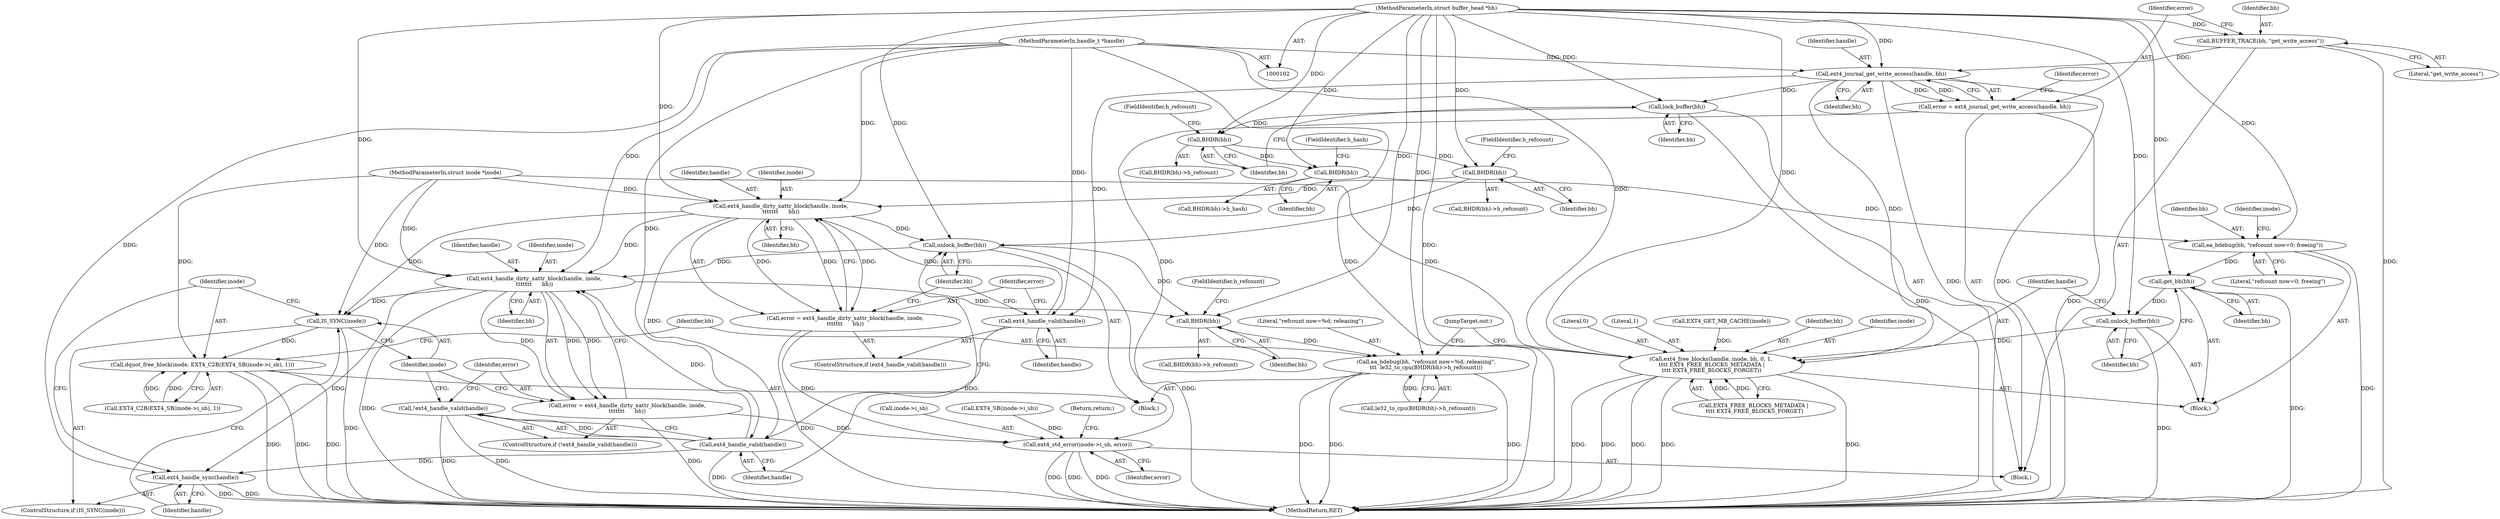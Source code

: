 digraph "0_linux_82939d7999dfc1f1998c4b1c12e2f19edbdff272_9@API" {
"1000116" [label="(Call,ext4_journal_get_write_access(handle, bh))"];
"1000103" [label="(MethodParameterIn,handle_t *handle)"];
"1000111" [label="(Call,BUFFER_TRACE(bh, \"get_write_access\"))"];
"1000105" [label="(MethodParameterIn,struct buffer_head *bh)"];
"1000114" [label="(Call,error = ext4_journal_get_write_access(handle, bh))"];
"1000217" [label="(Call,ext4_std_error(inode->i_sb, error))"];
"1000122" [label="(Call,lock_buffer(bh))"];
"1000127" [label="(Call,BHDR(bh))"];
"1000138" [label="(Call,BHDR(bh))"];
"1000141" [label="(Call,ea_bdebug(bh, \"refcount now=0; freeing\"))"];
"1000151" [label="(Call,get_bh(bh))"];
"1000153" [label="(Call,unlock_buffer(bh))"];
"1000155" [label="(Call,ext4_free_blocks(handle, inode, bh, 0, 1,\n \t\t\t\t EXT4_FREE_BLOCKS_METADATA |\n \t\t\t\t EXT4_FREE_BLOCKS_FORGET))"];
"1000169" [label="(Call,BHDR(bh))"];
"1000179" [label="(Call,ext4_handle_dirty_xattr_block(handle, inode,\n\t\t\t\t\t\t\t      bh))"];
"1000177" [label="(Call,error = ext4_handle_dirty_xattr_block(handle, inode,\n\t\t\t\t\t\t\t      bh))"];
"1000183" [label="(Call,unlock_buffer(bh))"];
"1000191" [label="(Call,ext4_handle_dirty_xattr_block(handle, inode,\n\t\t\t\t\t\t\t      bh))"];
"1000189" [label="(Call,error = ext4_handle_dirty_xattr_block(handle, inode,\n\t\t\t\t\t\t\t      bh))"];
"1000196" [label="(Call,IS_SYNC(inode))"];
"1000200" [label="(Call,dquot_free_block(inode, EXT4_C2B(EXT4_SB(inode->i_sb), 1)))"];
"1000198" [label="(Call,ext4_handle_sync(handle))"];
"1000213" [label="(Call,BHDR(bh))"];
"1000208" [label="(Call,ea_bdebug(bh, \"refcount now=%d; releasing\",\n\t\t\t  le32_to_cpu(BHDR(bh)->h_refcount)))"];
"1000187" [label="(Call,ext4_handle_valid(handle))"];
"1000186" [label="(Call,!ext4_handle_valid(handle))"];
"1000175" [label="(Call,ext4_handle_valid(handle))"];
"1000180" [label="(Identifier,handle)"];
"1000200" [label="(Call,dquot_free_block(inode, EXT4_C2B(EXT4_SB(inode->i_sb), 1)))"];
"1000171" [label="(FieldIdentifier,h_refcount)"];
"1000177" [label="(Call,error = ext4_handle_dirty_xattr_block(handle, inode,\n\t\t\t\t\t\t\t      bh))"];
"1000191" [label="(Call,ext4_handle_dirty_xattr_block(handle, inode,\n\t\t\t\t\t\t\t      bh))"];
"1000161" [label="(Call,EXT4_FREE_BLOCKS_METADATA |\n \t\t\t\t EXT4_FREE_BLOCKS_FORGET)"];
"1000103" [label="(MethodParameterIn,handle_t *handle)"];
"1000215" [label="(FieldIdentifier,h_refcount)"];
"1000168" [label="(Call,BHDR(bh)->h_refcount)"];
"1000117" [label="(Identifier,handle)"];
"1000157" [label="(Identifier,inode)"];
"1000140" [label="(FieldIdentifier,h_hash)"];
"1000137" [label="(Call,BHDR(bh)->h_hash)"];
"1000212" [label="(Call,BHDR(bh)->h_refcount)"];
"1000114" [label="(Call,error = ext4_journal_get_write_access(handle, bh))"];
"1000195" [label="(ControlStructure,if (IS_SYNC(inode)))"];
"1000156" [label="(Identifier,handle)"];
"1000216" [label="(JumpTarget,out:)"];
"1000222" [label="(Return,return;)"];
"1000213" [label="(Call,BHDR(bh))"];
"1000113" [label="(Literal,\"get_write_access\")"];
"1000104" [label="(MethodParameterIn,struct inode *inode)"];
"1000116" [label="(Call,ext4_journal_get_write_access(handle, bh))"];
"1000185" [label="(ControlStructure,if (!ext4_handle_valid(handle)))"];
"1000181" [label="(Identifier,inode)"];
"1000154" [label="(Identifier,bh)"];
"1000170" [label="(Identifier,bh)"];
"1000201" [label="(Identifier,inode)"];
"1000129" [label="(FieldIdentifier,h_refcount)"];
"1000187" [label="(Call,ext4_handle_valid(handle))"];
"1000127" [label="(Call,BHDR(bh))"];
"1000123" [label="(Identifier,bh)"];
"1000192" [label="(Identifier,handle)"];
"1000146" [label="(Identifier,inode)"];
"1000106" [label="(Block,)"];
"1000128" [label="(Identifier,bh)"];
"1000139" [label="(Identifier,bh)"];
"1000190" [label="(Identifier,error)"];
"1000202" [label="(Call,EXT4_C2B(EXT4_SB(inode->i_sb), 1))"];
"1000209" [label="(Identifier,bh)"];
"1000218" [label="(Call,inode->i_sb)"];
"1000122" [label="(Call,lock_buffer(bh))"];
"1000210" [label="(Literal,\"refcount now=%d; releasing\")"];
"1000182" [label="(Identifier,bh)"];
"1000112" [label="(Identifier,bh)"];
"1000184" [label="(Identifier,bh)"];
"1000183" [label="(Call,unlock_buffer(bh))"];
"1000223" [label="(MethodReturn,RET)"];
"1000211" [label="(Call,le32_to_cpu(BHDR(bh)->h_refcount))"];
"1000105" [label="(MethodParameterIn,struct buffer_head *bh)"];
"1000126" [label="(Call,BHDR(bh)->h_refcount)"];
"1000153" [label="(Call,unlock_buffer(bh))"];
"1000159" [label="(Literal,0)"];
"1000198" [label="(Call,ext4_handle_sync(handle))"];
"1000214" [label="(Identifier,bh)"];
"1000138" [label="(Call,BHDR(bh))"];
"1000169" [label="(Call,BHDR(bh))"];
"1000120" [label="(Identifier,error)"];
"1000178" [label="(Identifier,error)"];
"1000186" [label="(Call,!ext4_handle_valid(handle))"];
"1000111" [label="(Call,BUFFER_TRACE(bh, \"get_write_access\"))"];
"1000151" [label="(Call,get_bh(bh))"];
"1000160" [label="(Literal,1)"];
"1000197" [label="(Identifier,inode)"];
"1000199" [label="(Identifier,handle)"];
"1000115" [label="(Identifier,error)"];
"1000141" [label="(Call,ea_bdebug(bh, \"refcount now=0; freeing\"))"];
"1000165" [label="(Block,)"];
"1000194" [label="(Identifier,bh)"];
"1000145" [label="(Call,EXT4_GET_MB_CACHE(inode))"];
"1000176" [label="(Identifier,handle)"];
"1000179" [label="(Call,ext4_handle_dirty_xattr_block(handle, inode,\n\t\t\t\t\t\t\t      bh))"];
"1000143" [label="(Literal,\"refcount now=0; freeing\")"];
"1000158" [label="(Identifier,bh)"];
"1000189" [label="(Call,error = ext4_handle_dirty_xattr_block(handle, inode,\n\t\t\t\t\t\t\t      bh))"];
"1000174" [label="(ControlStructure,if (ext4_handle_valid(handle)))"];
"1000155" [label="(Call,ext4_free_blocks(handle, inode, bh, 0, 1,\n \t\t\t\t EXT4_FREE_BLOCKS_METADATA |\n \t\t\t\t EXT4_FREE_BLOCKS_FORGET))"];
"1000221" [label="(Identifier,error)"];
"1000196" [label="(Call,IS_SYNC(inode))"];
"1000217" [label="(Call,ext4_std_error(inode->i_sb, error))"];
"1000175" [label="(Call,ext4_handle_valid(handle))"];
"1000188" [label="(Identifier,handle)"];
"1000142" [label="(Identifier,bh)"];
"1000193" [label="(Identifier,inode)"];
"1000208" [label="(Call,ea_bdebug(bh, \"refcount now=%d; releasing\",\n\t\t\t  le32_to_cpu(BHDR(bh)->h_refcount)))"];
"1000203" [label="(Call,EXT4_SB(inode->i_sb))"];
"1000118" [label="(Identifier,bh)"];
"1000152" [label="(Identifier,bh)"];
"1000132" [label="(Block,)"];
"1000116" -> "1000114"  [label="AST: "];
"1000116" -> "1000118"  [label="CFG: "];
"1000117" -> "1000116"  [label="AST: "];
"1000118" -> "1000116"  [label="AST: "];
"1000114" -> "1000116"  [label="CFG: "];
"1000116" -> "1000223"  [label="DDG: "];
"1000116" -> "1000223"  [label="DDG: "];
"1000116" -> "1000114"  [label="DDG: "];
"1000116" -> "1000114"  [label="DDG: "];
"1000103" -> "1000116"  [label="DDG: "];
"1000111" -> "1000116"  [label="DDG: "];
"1000105" -> "1000116"  [label="DDG: "];
"1000116" -> "1000122"  [label="DDG: "];
"1000116" -> "1000155"  [label="DDG: "];
"1000116" -> "1000175"  [label="DDG: "];
"1000103" -> "1000102"  [label="AST: "];
"1000103" -> "1000223"  [label="DDG: "];
"1000103" -> "1000155"  [label="DDG: "];
"1000103" -> "1000175"  [label="DDG: "];
"1000103" -> "1000179"  [label="DDG: "];
"1000103" -> "1000187"  [label="DDG: "];
"1000103" -> "1000191"  [label="DDG: "];
"1000103" -> "1000198"  [label="DDG: "];
"1000111" -> "1000106"  [label="AST: "];
"1000111" -> "1000113"  [label="CFG: "];
"1000112" -> "1000111"  [label="AST: "];
"1000113" -> "1000111"  [label="AST: "];
"1000115" -> "1000111"  [label="CFG: "];
"1000111" -> "1000223"  [label="DDG: "];
"1000105" -> "1000111"  [label="DDG: "];
"1000105" -> "1000102"  [label="AST: "];
"1000105" -> "1000223"  [label="DDG: "];
"1000105" -> "1000122"  [label="DDG: "];
"1000105" -> "1000127"  [label="DDG: "];
"1000105" -> "1000138"  [label="DDG: "];
"1000105" -> "1000141"  [label="DDG: "];
"1000105" -> "1000151"  [label="DDG: "];
"1000105" -> "1000153"  [label="DDG: "];
"1000105" -> "1000155"  [label="DDG: "];
"1000105" -> "1000169"  [label="DDG: "];
"1000105" -> "1000179"  [label="DDG: "];
"1000105" -> "1000183"  [label="DDG: "];
"1000105" -> "1000191"  [label="DDG: "];
"1000105" -> "1000208"  [label="DDG: "];
"1000105" -> "1000213"  [label="DDG: "];
"1000114" -> "1000106"  [label="AST: "];
"1000115" -> "1000114"  [label="AST: "];
"1000120" -> "1000114"  [label="CFG: "];
"1000114" -> "1000223"  [label="DDG: "];
"1000114" -> "1000217"  [label="DDG: "];
"1000217" -> "1000106"  [label="AST: "];
"1000217" -> "1000221"  [label="CFG: "];
"1000218" -> "1000217"  [label="AST: "];
"1000221" -> "1000217"  [label="AST: "];
"1000222" -> "1000217"  [label="CFG: "];
"1000217" -> "1000223"  [label="DDG: "];
"1000217" -> "1000223"  [label="DDG: "];
"1000217" -> "1000223"  [label="DDG: "];
"1000203" -> "1000217"  [label="DDG: "];
"1000177" -> "1000217"  [label="DDG: "];
"1000189" -> "1000217"  [label="DDG: "];
"1000122" -> "1000106"  [label="AST: "];
"1000122" -> "1000123"  [label="CFG: "];
"1000123" -> "1000122"  [label="AST: "];
"1000128" -> "1000122"  [label="CFG: "];
"1000122" -> "1000223"  [label="DDG: "];
"1000122" -> "1000127"  [label="DDG: "];
"1000127" -> "1000126"  [label="AST: "];
"1000127" -> "1000128"  [label="CFG: "];
"1000128" -> "1000127"  [label="AST: "];
"1000129" -> "1000127"  [label="CFG: "];
"1000127" -> "1000138"  [label="DDG: "];
"1000127" -> "1000169"  [label="DDG: "];
"1000138" -> "1000137"  [label="AST: "];
"1000138" -> "1000139"  [label="CFG: "];
"1000139" -> "1000138"  [label="AST: "];
"1000140" -> "1000138"  [label="CFG: "];
"1000138" -> "1000141"  [label="DDG: "];
"1000141" -> "1000132"  [label="AST: "];
"1000141" -> "1000143"  [label="CFG: "];
"1000142" -> "1000141"  [label="AST: "];
"1000143" -> "1000141"  [label="AST: "];
"1000146" -> "1000141"  [label="CFG: "];
"1000141" -> "1000223"  [label="DDG: "];
"1000141" -> "1000151"  [label="DDG: "];
"1000151" -> "1000132"  [label="AST: "];
"1000151" -> "1000152"  [label="CFG: "];
"1000152" -> "1000151"  [label="AST: "];
"1000154" -> "1000151"  [label="CFG: "];
"1000151" -> "1000223"  [label="DDG: "];
"1000151" -> "1000153"  [label="DDG: "];
"1000153" -> "1000132"  [label="AST: "];
"1000153" -> "1000154"  [label="CFG: "];
"1000154" -> "1000153"  [label="AST: "];
"1000156" -> "1000153"  [label="CFG: "];
"1000153" -> "1000223"  [label="DDG: "];
"1000153" -> "1000155"  [label="DDG: "];
"1000155" -> "1000132"  [label="AST: "];
"1000155" -> "1000161"  [label="CFG: "];
"1000156" -> "1000155"  [label="AST: "];
"1000157" -> "1000155"  [label="AST: "];
"1000158" -> "1000155"  [label="AST: "];
"1000159" -> "1000155"  [label="AST: "];
"1000160" -> "1000155"  [label="AST: "];
"1000161" -> "1000155"  [label="AST: "];
"1000216" -> "1000155"  [label="CFG: "];
"1000155" -> "1000223"  [label="DDG: "];
"1000155" -> "1000223"  [label="DDG: "];
"1000155" -> "1000223"  [label="DDG: "];
"1000155" -> "1000223"  [label="DDG: "];
"1000155" -> "1000223"  [label="DDG: "];
"1000145" -> "1000155"  [label="DDG: "];
"1000104" -> "1000155"  [label="DDG: "];
"1000161" -> "1000155"  [label="DDG: "];
"1000161" -> "1000155"  [label="DDG: "];
"1000169" -> "1000168"  [label="AST: "];
"1000169" -> "1000170"  [label="CFG: "];
"1000170" -> "1000169"  [label="AST: "];
"1000171" -> "1000169"  [label="CFG: "];
"1000169" -> "1000179"  [label="DDG: "];
"1000169" -> "1000183"  [label="DDG: "];
"1000179" -> "1000177"  [label="AST: "];
"1000179" -> "1000182"  [label="CFG: "];
"1000180" -> "1000179"  [label="AST: "];
"1000181" -> "1000179"  [label="AST: "];
"1000182" -> "1000179"  [label="AST: "];
"1000177" -> "1000179"  [label="CFG: "];
"1000179" -> "1000177"  [label="DDG: "];
"1000179" -> "1000177"  [label="DDG: "];
"1000179" -> "1000177"  [label="DDG: "];
"1000175" -> "1000179"  [label="DDG: "];
"1000104" -> "1000179"  [label="DDG: "];
"1000179" -> "1000183"  [label="DDG: "];
"1000179" -> "1000187"  [label="DDG: "];
"1000179" -> "1000191"  [label="DDG: "];
"1000179" -> "1000196"  [label="DDG: "];
"1000177" -> "1000174"  [label="AST: "];
"1000178" -> "1000177"  [label="AST: "];
"1000184" -> "1000177"  [label="CFG: "];
"1000177" -> "1000223"  [label="DDG: "];
"1000183" -> "1000165"  [label="AST: "];
"1000183" -> "1000184"  [label="CFG: "];
"1000184" -> "1000183"  [label="AST: "];
"1000188" -> "1000183"  [label="CFG: "];
"1000183" -> "1000223"  [label="DDG: "];
"1000183" -> "1000191"  [label="DDG: "];
"1000183" -> "1000213"  [label="DDG: "];
"1000191" -> "1000189"  [label="AST: "];
"1000191" -> "1000194"  [label="CFG: "];
"1000192" -> "1000191"  [label="AST: "];
"1000193" -> "1000191"  [label="AST: "];
"1000194" -> "1000191"  [label="AST: "];
"1000189" -> "1000191"  [label="CFG: "];
"1000191" -> "1000223"  [label="DDG: "];
"1000191" -> "1000189"  [label="DDG: "];
"1000191" -> "1000189"  [label="DDG: "];
"1000191" -> "1000189"  [label="DDG: "];
"1000187" -> "1000191"  [label="DDG: "];
"1000104" -> "1000191"  [label="DDG: "];
"1000191" -> "1000196"  [label="DDG: "];
"1000191" -> "1000198"  [label="DDG: "];
"1000191" -> "1000213"  [label="DDG: "];
"1000189" -> "1000185"  [label="AST: "];
"1000190" -> "1000189"  [label="AST: "];
"1000197" -> "1000189"  [label="CFG: "];
"1000189" -> "1000223"  [label="DDG: "];
"1000196" -> "1000195"  [label="AST: "];
"1000196" -> "1000197"  [label="CFG: "];
"1000197" -> "1000196"  [label="AST: "];
"1000199" -> "1000196"  [label="CFG: "];
"1000201" -> "1000196"  [label="CFG: "];
"1000196" -> "1000223"  [label="DDG: "];
"1000104" -> "1000196"  [label="DDG: "];
"1000196" -> "1000200"  [label="DDG: "];
"1000200" -> "1000165"  [label="AST: "];
"1000200" -> "1000202"  [label="CFG: "];
"1000201" -> "1000200"  [label="AST: "];
"1000202" -> "1000200"  [label="AST: "];
"1000209" -> "1000200"  [label="CFG: "];
"1000200" -> "1000223"  [label="DDG: "];
"1000200" -> "1000223"  [label="DDG: "];
"1000200" -> "1000223"  [label="DDG: "];
"1000104" -> "1000200"  [label="DDG: "];
"1000202" -> "1000200"  [label="DDG: "];
"1000202" -> "1000200"  [label="DDG: "];
"1000198" -> "1000195"  [label="AST: "];
"1000198" -> "1000199"  [label="CFG: "];
"1000199" -> "1000198"  [label="AST: "];
"1000201" -> "1000198"  [label="CFG: "];
"1000198" -> "1000223"  [label="DDG: "];
"1000198" -> "1000223"  [label="DDG: "];
"1000187" -> "1000198"  [label="DDG: "];
"1000213" -> "1000212"  [label="AST: "];
"1000213" -> "1000214"  [label="CFG: "];
"1000214" -> "1000213"  [label="AST: "];
"1000215" -> "1000213"  [label="CFG: "];
"1000213" -> "1000208"  [label="DDG: "];
"1000208" -> "1000165"  [label="AST: "];
"1000208" -> "1000211"  [label="CFG: "];
"1000209" -> "1000208"  [label="AST: "];
"1000210" -> "1000208"  [label="AST: "];
"1000211" -> "1000208"  [label="AST: "];
"1000216" -> "1000208"  [label="CFG: "];
"1000208" -> "1000223"  [label="DDG: "];
"1000208" -> "1000223"  [label="DDG: "];
"1000208" -> "1000223"  [label="DDG: "];
"1000211" -> "1000208"  [label="DDG: "];
"1000187" -> "1000186"  [label="AST: "];
"1000187" -> "1000188"  [label="CFG: "];
"1000188" -> "1000187"  [label="AST: "];
"1000186" -> "1000187"  [label="CFG: "];
"1000187" -> "1000223"  [label="DDG: "];
"1000187" -> "1000186"  [label="DDG: "];
"1000175" -> "1000187"  [label="DDG: "];
"1000186" -> "1000185"  [label="AST: "];
"1000190" -> "1000186"  [label="CFG: "];
"1000197" -> "1000186"  [label="CFG: "];
"1000186" -> "1000223"  [label="DDG: "];
"1000186" -> "1000223"  [label="DDG: "];
"1000175" -> "1000174"  [label="AST: "];
"1000175" -> "1000176"  [label="CFG: "];
"1000176" -> "1000175"  [label="AST: "];
"1000178" -> "1000175"  [label="CFG: "];
"1000184" -> "1000175"  [label="CFG: "];
}
